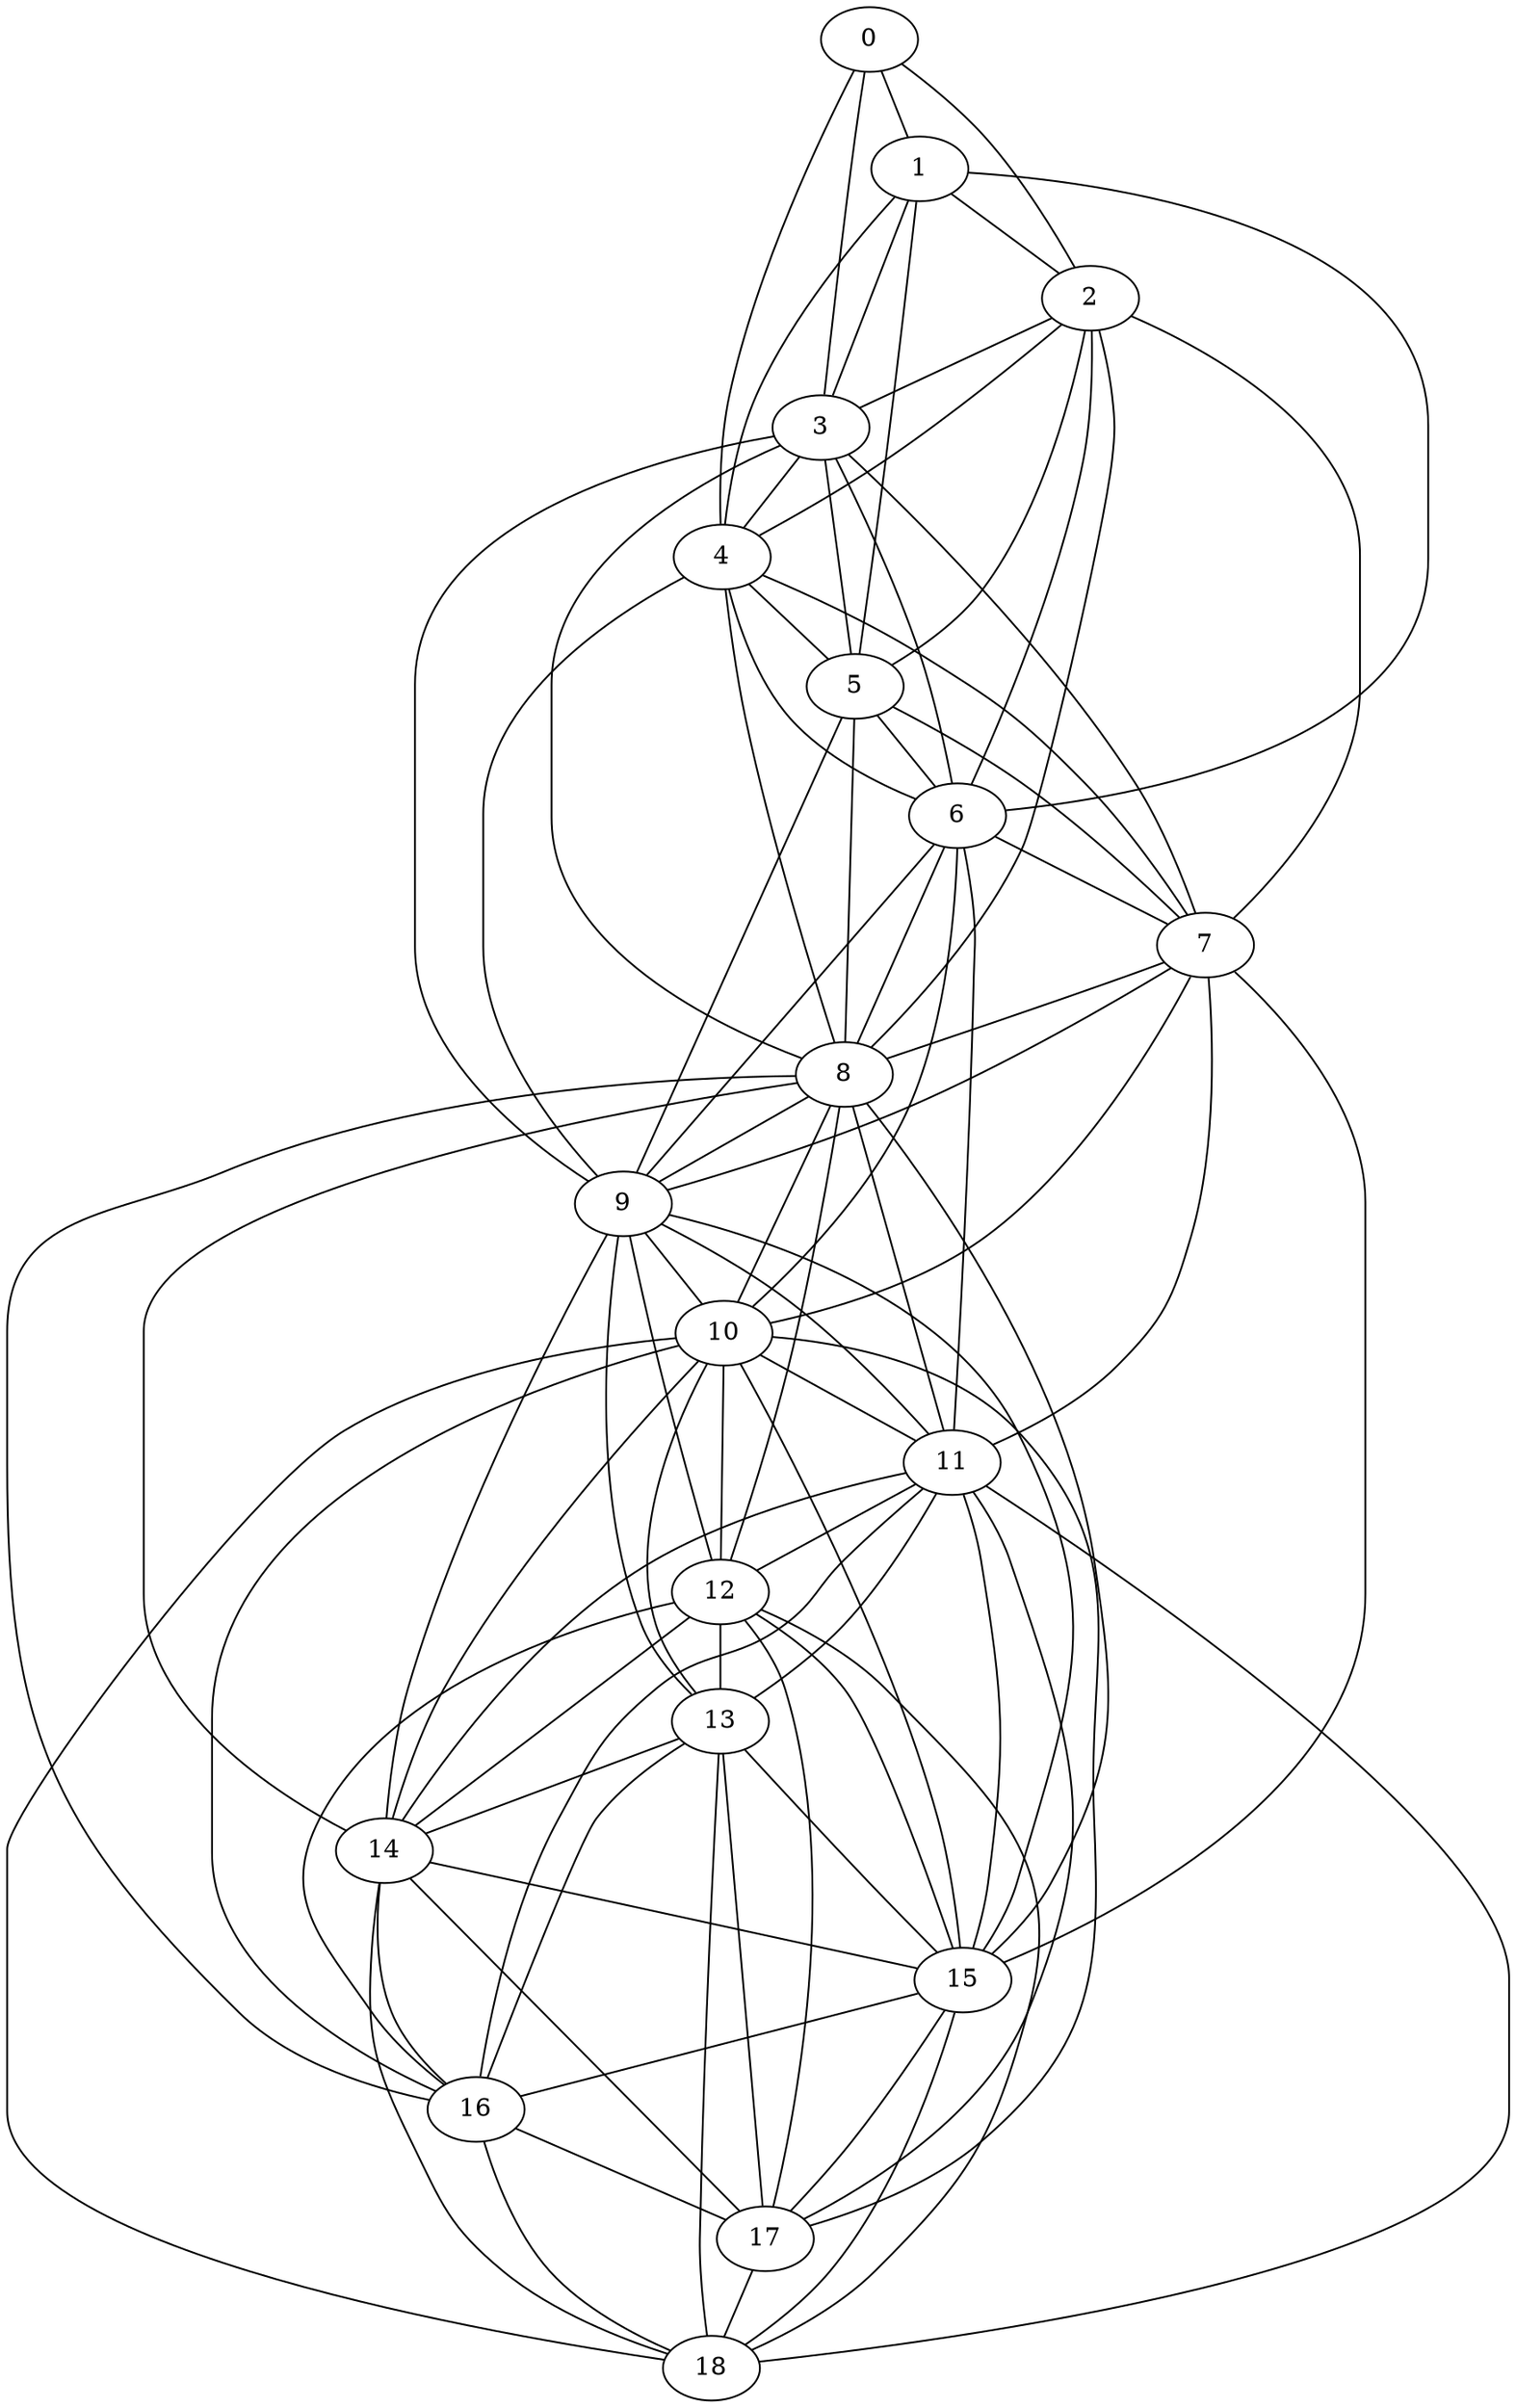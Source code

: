 graph G {
0;
1;
2;
3;
4;
5;
6;
7;
8;
9;
10;
11;
12;
13;
14;
15;
16;
17;
18;
0--1 ;
0--2 ;
0--4 ;
0--3 ;
1--2 ;
1--4 ;
1--3 ;
1--6 ;
1--5 ;
2--3 ;
2--4 ;
2--7 ;
2--8 ;
2--6 ;
2--5 ;
3--4 ;
3--7 ;
3--5 ;
3--8 ;
3--6 ;
3--9 ;
4--5 ;
4--6 ;
4--7 ;
4--8 ;
4--9 ;
5--6 ;
5--7 ;
5--8 ;
5--9 ;
6--7 ;
6--8 ;
6--9 ;
6--10 ;
6--11 ;
7--8 ;
7--9 ;
7--10 ;
7--15 ;
7--11 ;
8--9 ;
8--10 ;
8--11 ;
8--15 ;
8--16 ;
8--12 ;
8--14 ;
9--10 ;
9--11 ;
9--12 ;
9--15 ;
9--13 ;
9--14 ;
10--11 ;
10--12 ;
10--13 ;
10--14 ;
10--15 ;
10--18 ;
10--16 ;
10--17 ;
11--12 ;
11--13 ;
11--14 ;
11--15 ;
11--16 ;
11--17 ;
11--18 ;
12--13 ;
12--14 ;
12--15 ;
12--17 ;
12--16 ;
12--18 ;
13--14 ;
13--15 ;
13--16 ;
13--17 ;
13--18 ;
14--15 ;
14--16 ;
14--17 ;
14--18 ;
15--16 ;
15--17 ;
15--18 ;
16--17 ;
16--18 ;
17--18 ;
}

